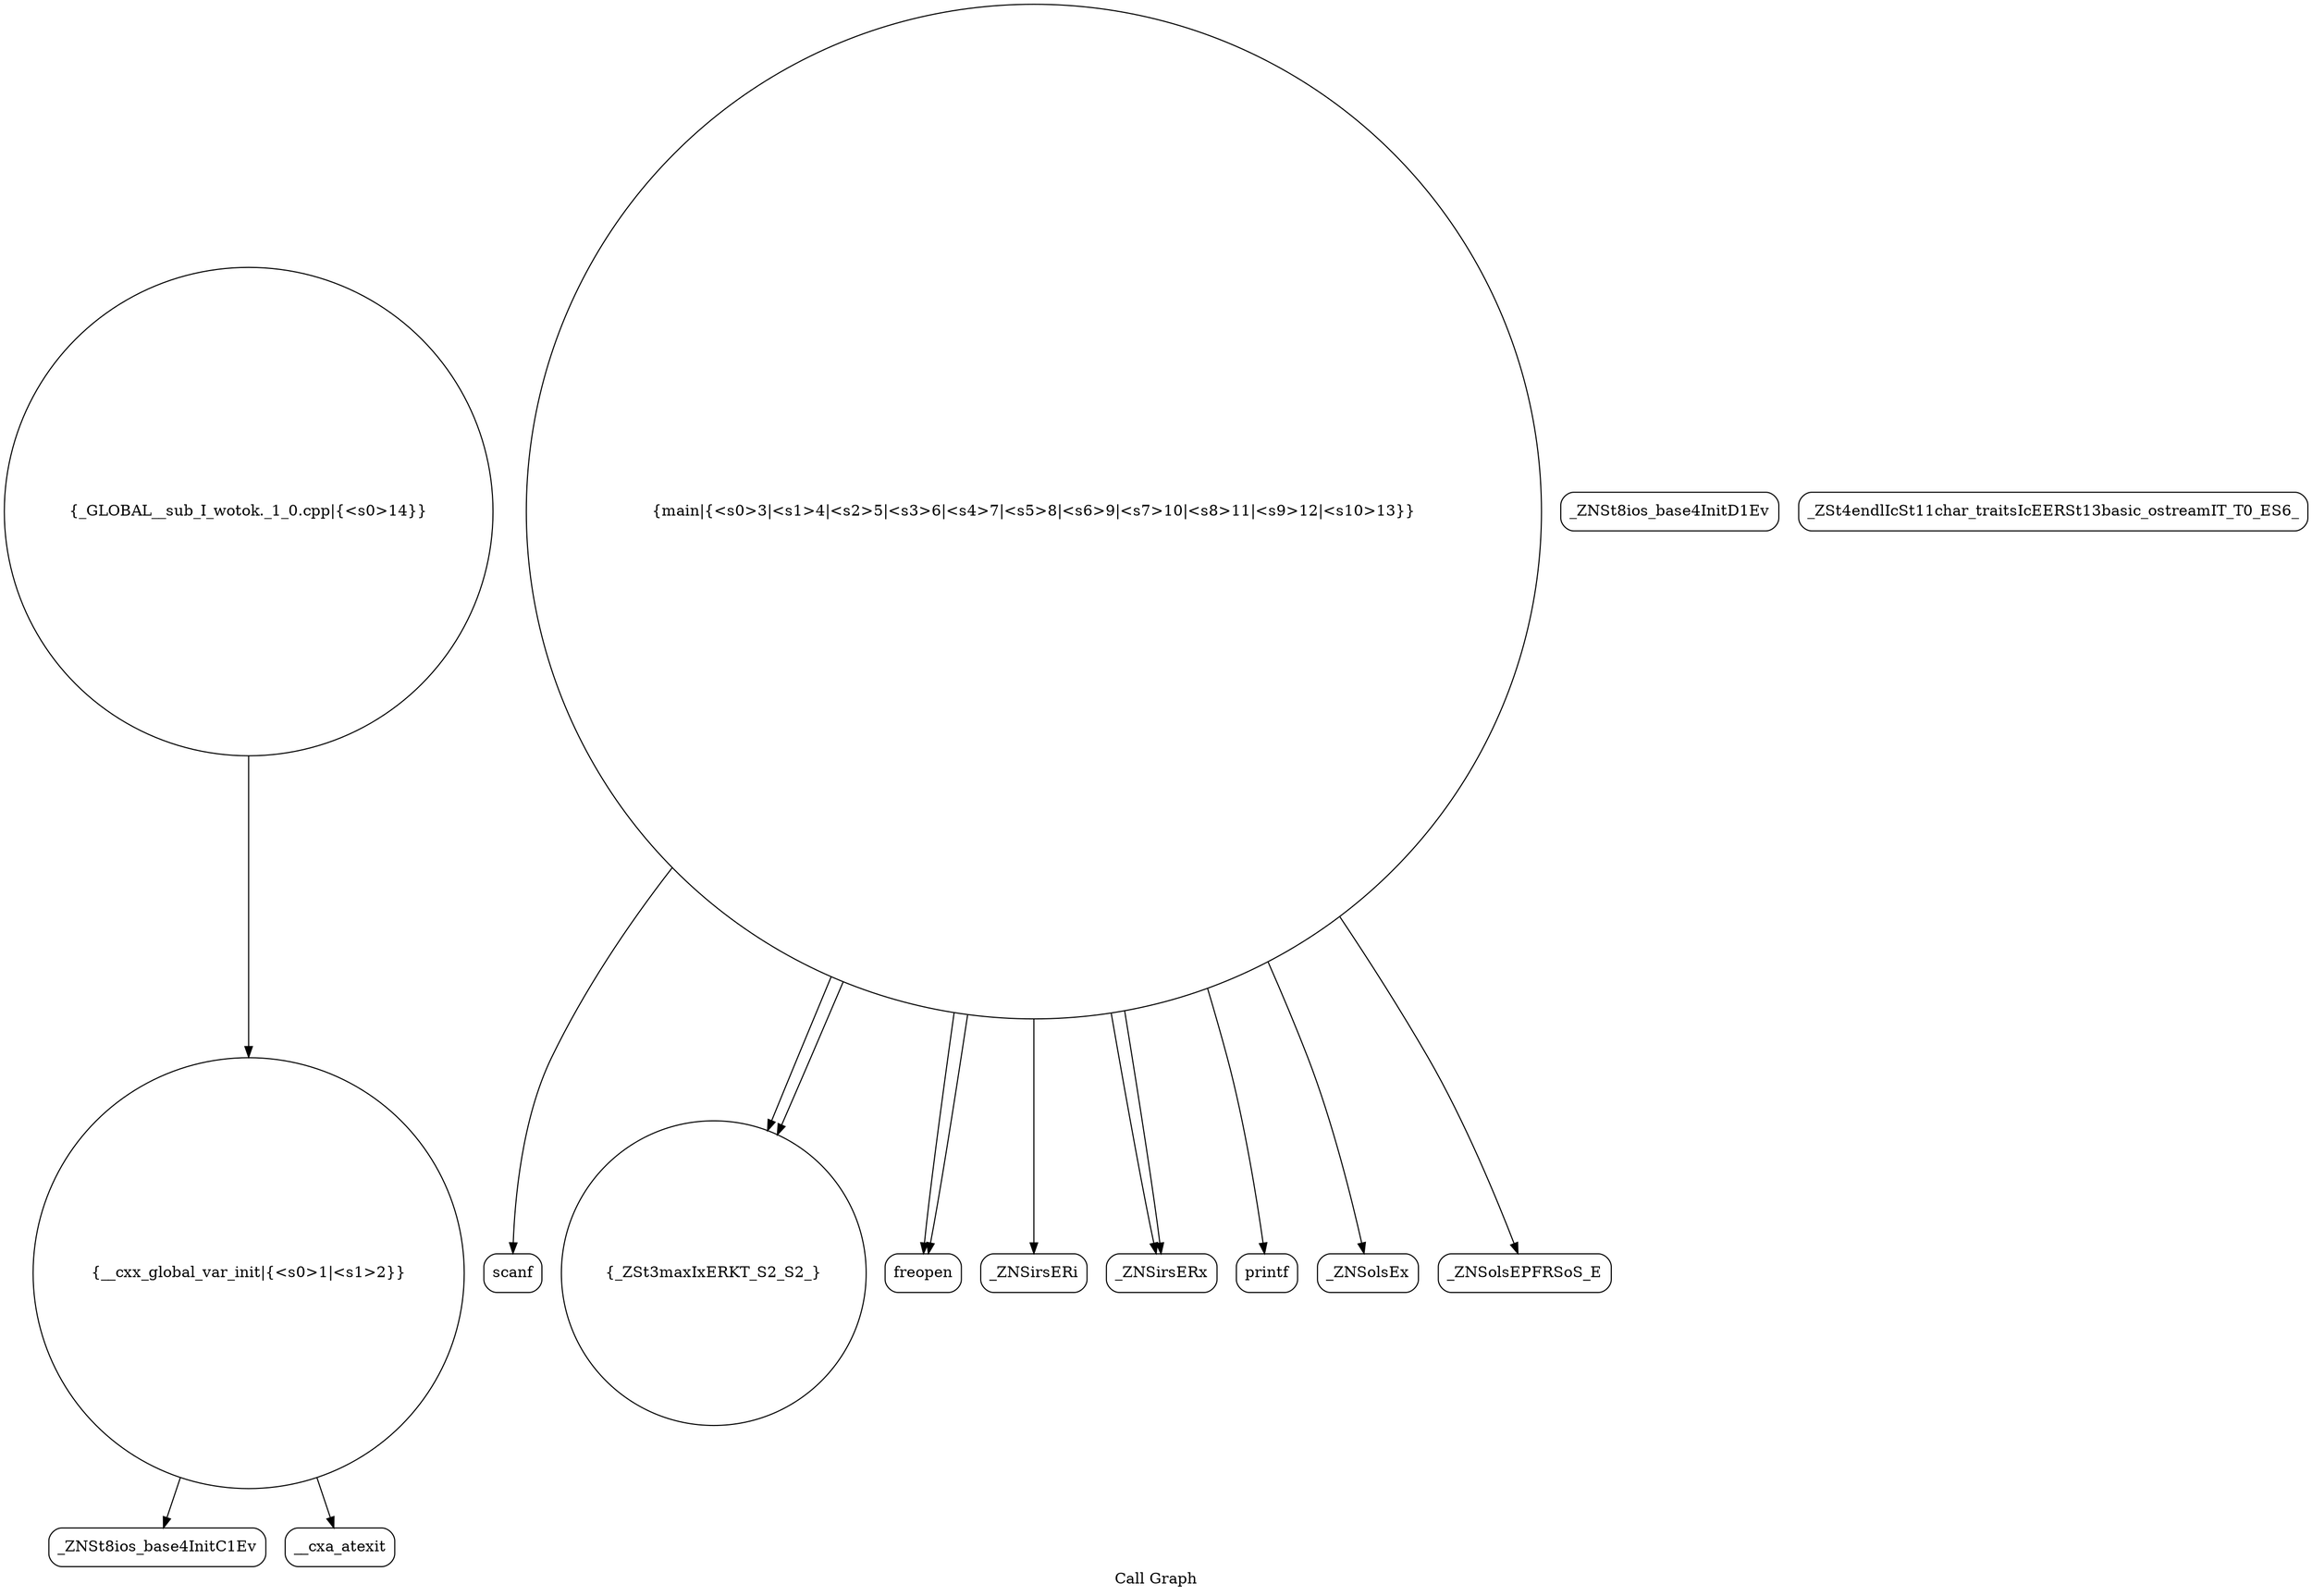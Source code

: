 digraph "Call Graph" {
	label="Call Graph";

	Node0x556ab511fcf0 [shape=record,shape=circle,label="{__cxx_global_var_init|{<s0>1|<s1>2}}"];
	Node0x556ab511fcf0:s0 -> Node0x556ab5120180[color=black];
	Node0x556ab511fcf0:s1 -> Node0x556ab5120280[color=black];
	Node0x556ab5120480 [shape=record,shape=Mrecord,label="{scanf}"];
	Node0x556ab5120800 [shape=record,shape=circle,label="{_GLOBAL__sub_I_wotok._1_0.cpp|{<s0>14}}"];
	Node0x556ab5120800:s0 -> Node0x556ab511fcf0[color=black];
	Node0x556ab5120200 [shape=record,shape=Mrecord,label="{_ZNSt8ios_base4InitD1Ev}"];
	Node0x556ab5120580 [shape=record,shape=circle,label="{_ZSt3maxIxERKT_S2_S2_}"];
	Node0x556ab5120300 [shape=record,shape=circle,label="{main|{<s0>3|<s1>4|<s2>5|<s3>6|<s4>7|<s5>8|<s6>9|<s7>10|<s8>11|<s9>12|<s10>13}}"];
	Node0x556ab5120300:s0 -> Node0x556ab5120380[color=black];
	Node0x556ab5120300:s1 -> Node0x556ab5120380[color=black];
	Node0x556ab5120300:s2 -> Node0x556ab5120400[color=black];
	Node0x556ab5120300:s3 -> Node0x556ab5120480[color=black];
	Node0x556ab5120300:s4 -> Node0x556ab5120500[color=black];
	Node0x556ab5120300:s5 -> Node0x556ab5120500[color=black];
	Node0x556ab5120300:s6 -> Node0x556ab5120580[color=black];
	Node0x556ab5120300:s7 -> Node0x556ab5120580[color=black];
	Node0x556ab5120300:s8 -> Node0x556ab5120600[color=black];
	Node0x556ab5120300:s9 -> Node0x556ab5120680[color=black];
	Node0x556ab5120300:s10 -> Node0x556ab5120700[color=black];
	Node0x556ab5120680 [shape=record,shape=Mrecord,label="{_ZNSolsEx}"];
	Node0x556ab5120400 [shape=record,shape=Mrecord,label="{_ZNSirsERi}"];
	Node0x556ab5120780 [shape=record,shape=Mrecord,label="{_ZSt4endlIcSt11char_traitsIcEERSt13basic_ostreamIT_T0_ES6_}"];
	Node0x556ab5120180 [shape=record,shape=Mrecord,label="{_ZNSt8ios_base4InitC1Ev}"];
	Node0x556ab5120500 [shape=record,shape=Mrecord,label="{_ZNSirsERx}"];
	Node0x556ab5120280 [shape=record,shape=Mrecord,label="{__cxa_atexit}"];
	Node0x556ab5120600 [shape=record,shape=Mrecord,label="{printf}"];
	Node0x556ab5120380 [shape=record,shape=Mrecord,label="{freopen}"];
	Node0x556ab5120700 [shape=record,shape=Mrecord,label="{_ZNSolsEPFRSoS_E}"];
}
